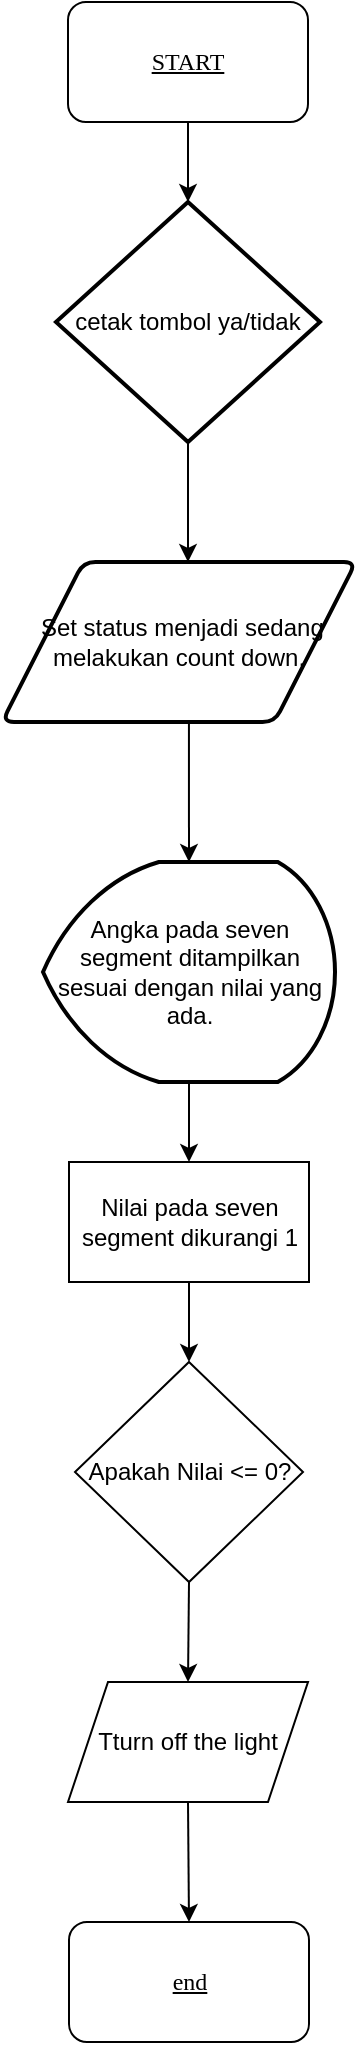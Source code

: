 <mxfile version="24.7.17">
  <diagram name="Halaman-1" id="Y9AolwvZBnAyUHMvJlSv">
    <mxGraphModel dx="1034" dy="446" grid="1" gridSize="10" guides="1" tooltips="1" connect="1" arrows="1" fold="1" page="1" pageScale="1" pageWidth="827" pageHeight="1169" math="0" shadow="0">
      <root>
        <mxCell id="0" />
        <mxCell id="1" parent="0" />
        <mxCell id="kuNX_iD7RCXfwzJ7GgUc-3" value="START" style="rounded=1;whiteSpace=wrap;html=1;fontStyle=4;fontFamily=Verdana;" parent="1" vertex="1">
          <mxGeometry x="358" y="20" width="120" height="60" as="geometry" />
        </mxCell>
        <mxCell id="kuNX_iD7RCXfwzJ7GgUc-6" value="" style="endArrow=classic;html=1;rounded=0;entryX=0.5;entryY=0;entryDx=0;entryDy=0;entryPerimeter=0;" parent="1" source="kuNX_iD7RCXfwzJ7GgUc-3" edge="1">
          <mxGeometry width="50" height="50" relative="1" as="geometry">
            <mxPoint x="430" y="140" as="sourcePoint" />
            <mxPoint x="418" y="120" as="targetPoint" />
          </mxGeometry>
        </mxCell>
        <mxCell id="kuNX_iD7RCXfwzJ7GgUc-9" value="Apakah Nilai &amp;lt;= 0?" style="rhombus;whiteSpace=wrap;html=1;" parent="1" vertex="1">
          <mxGeometry x="361.5" y="700" width="114" height="110" as="geometry" />
        </mxCell>
        <mxCell id="TxdYMe5PBgqj9NSXsRvL-12" style="edgeStyle=orthogonalEdgeStyle;rounded=0;orthogonalLoop=1;jettySize=auto;html=1;entryX=0.5;entryY=0;entryDx=0;entryDy=0;" edge="1" parent="1" source="TxdYMe5PBgqj9NSXsRvL-9" target="kuNX_iD7RCXfwzJ7GgUc-9">
          <mxGeometry relative="1" as="geometry" />
        </mxCell>
        <mxCell id="TxdYMe5PBgqj9NSXsRvL-9" value=" Nilai pada seven segment dikurangi 1" style="rounded=0;whiteSpace=wrap;html=1;" vertex="1" parent="1">
          <mxGeometry x="358.5" y="600" width="120" height="60" as="geometry" />
        </mxCell>
        <mxCell id="TxdYMe5PBgqj9NSXsRvL-13" value="end" style="rounded=1;whiteSpace=wrap;html=1;fontStyle=4;fontFamily=Verdana;" vertex="1" parent="1">
          <mxGeometry x="358.5" y="980" width="120" height="60" as="geometry" />
        </mxCell>
        <mxCell id="TxdYMe5PBgqj9NSXsRvL-14" value="Angka pada seven segment ditampilkan sesuai dengan nilai yang ada." style="strokeWidth=2;html=1;shape=mxgraph.flowchart.display;whiteSpace=wrap;" vertex="1" parent="1">
          <mxGeometry x="345.5" y="450" width="146" height="110" as="geometry" />
        </mxCell>
        <mxCell id="TxdYMe5PBgqj9NSXsRvL-16" value="" style="endArrow=classic;html=1;rounded=0;exitX=0.5;exitY=1;exitDx=0;exitDy=0;exitPerimeter=0;" edge="1" parent="1" source="TxdYMe5PBgqj9NSXsRvL-14" target="TxdYMe5PBgqj9NSXsRvL-9">
          <mxGeometry width="50" height="50" relative="1" as="geometry">
            <mxPoint x="390.5" y="640" as="sourcePoint" />
            <mxPoint x="440.5" y="590" as="targetPoint" />
          </mxGeometry>
        </mxCell>
        <mxCell id="TxdYMe5PBgqj9NSXsRvL-19" value="cetak tombol ya/tidak" style="strokeWidth=2;html=1;shape=mxgraph.flowchart.decision;whiteSpace=wrap;" vertex="1" parent="1">
          <mxGeometry x="352" y="120" width="132" height="120" as="geometry" />
        </mxCell>
        <mxCell id="TxdYMe5PBgqj9NSXsRvL-20" value="&amp;nbsp;Set status menjadi sedang melakukan count down." style="shape=parallelogram;html=1;strokeWidth=2;perimeter=parallelogramPerimeter;whiteSpace=wrap;rounded=1;arcSize=12;size=0.23;" vertex="1" parent="1">
          <mxGeometry x="325" y="300" width="177" height="80" as="geometry" />
        </mxCell>
        <mxCell id="TxdYMe5PBgqj9NSXsRvL-21" value="" style="endArrow=classic;html=1;rounded=0;exitX=0.5;exitY=1;exitDx=0;exitDy=0;exitPerimeter=0;" edge="1" parent="1" source="TxdYMe5PBgqj9NSXsRvL-19">
          <mxGeometry width="50" height="50" relative="1" as="geometry">
            <mxPoint x="420" y="390" as="sourcePoint" />
            <mxPoint x="418" y="300" as="targetPoint" />
          </mxGeometry>
        </mxCell>
        <mxCell id="TxdYMe5PBgqj9NSXsRvL-22" value="" style="endArrow=classic;html=1;rounded=0;entryX=0.5;entryY=0;entryDx=0;entryDy=0;entryPerimeter=0;exitX=0.528;exitY=1;exitDx=0;exitDy=0;exitPerimeter=0;" edge="1" parent="1" source="TxdYMe5PBgqj9NSXsRvL-20" target="TxdYMe5PBgqj9NSXsRvL-14">
          <mxGeometry width="50" height="50" relative="1" as="geometry">
            <mxPoint x="419" y="390" as="sourcePoint" />
            <mxPoint x="455.5" y="410" as="targetPoint" />
          </mxGeometry>
        </mxCell>
        <mxCell id="TxdYMe5PBgqj9NSXsRvL-23" value="Tturn off the light" style="shape=parallelogram;perimeter=parallelogramPerimeter;whiteSpace=wrap;html=1;fixedSize=1;" vertex="1" parent="1">
          <mxGeometry x="358" y="860" width="120" height="60" as="geometry" />
        </mxCell>
        <mxCell id="TxdYMe5PBgqj9NSXsRvL-24" value="" style="endArrow=classic;html=1;rounded=0;exitX=0.5;exitY=1;exitDx=0;exitDy=0;entryX=0.5;entryY=0;entryDx=0;entryDy=0;" edge="1" parent="1" source="kuNX_iD7RCXfwzJ7GgUc-9" target="TxdYMe5PBgqj9NSXsRvL-23">
          <mxGeometry width="50" height="50" relative="1" as="geometry">
            <mxPoint x="425.5" y="820" as="sourcePoint" />
            <mxPoint x="455.5" y="750" as="targetPoint" />
          </mxGeometry>
        </mxCell>
        <mxCell id="TxdYMe5PBgqj9NSXsRvL-25" value="" style="endArrow=classic;html=1;rounded=0;exitX=0.5;exitY=1;exitDx=0;exitDy=0;entryX=0.5;entryY=0;entryDx=0;entryDy=0;" edge="1" parent="1" source="TxdYMe5PBgqj9NSXsRvL-23" target="TxdYMe5PBgqj9NSXsRvL-13">
          <mxGeometry width="50" height="50" relative="1" as="geometry">
            <mxPoint x="405.5" y="800" as="sourcePoint" />
            <mxPoint x="455.5" y="750" as="targetPoint" />
          </mxGeometry>
        </mxCell>
      </root>
    </mxGraphModel>
  </diagram>
</mxfile>
